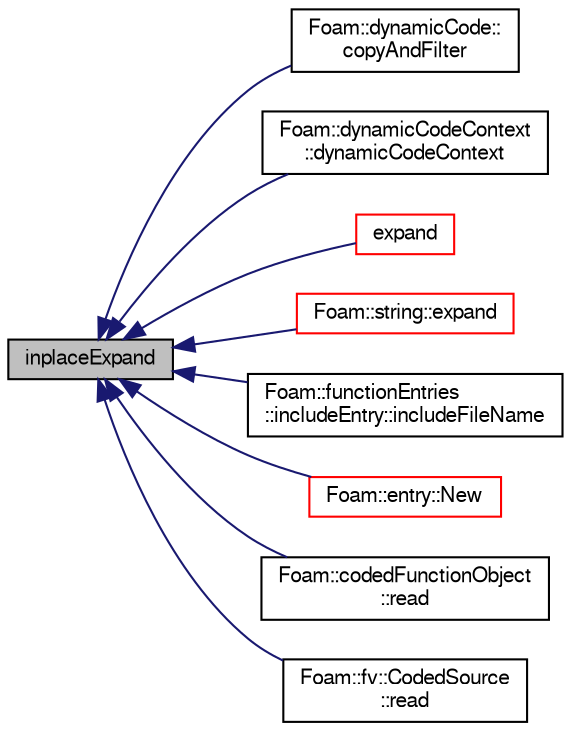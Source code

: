 digraph "inplaceExpand"
{
  bgcolor="transparent";
  edge [fontname="FreeSans",fontsize="10",labelfontname="FreeSans",labelfontsize="10"];
  node [fontname="FreeSans",fontsize="10",shape=record];
  rankdir="LR";
  Node1 [label="inplaceExpand",height=0.2,width=0.4,color="black", fillcolor="grey75", style="filled" fontcolor="black"];
  Node1 -> Node2 [dir="back",color="midnightblue",fontsize="10",style="solid",fontname="FreeSans"];
  Node2 [label="Foam::dynamicCode::\lcopyAndFilter",height=0.2,width=0.4,color="black",URL="$a00573.html#a1c5c6c6385cd29521ecf0305e3db8448",tooltip="Copy lines while expanding variables. "];
  Node1 -> Node3 [dir="back",color="midnightblue",fontsize="10",style="solid",fontname="FreeSans"];
  Node3 [label="Foam::dynamicCodeContext\l::dynamicCodeContext",height=0.2,width=0.4,color="black",URL="$a00574.html#aaf616cf1d1395ba4d720994dc0d56732",tooltip="Construct from a dictionary. "];
  Node1 -> Node4 [dir="back",color="midnightblue",fontsize="10",style="solid",fontname="FreeSans"];
  Node4 [label="expand",height=0.2,width=0.4,color="red",URL="$a10318.html#ab41d029160c93b62b379cdbfbc2918a7",tooltip="Expand occurences of variables according to the mapping. "];
  Node1 -> Node5 [dir="back",color="midnightblue",fontsize="10",style="solid",fontname="FreeSans"];
  Node5 [label="Foam::string::expand",height=0.2,width=0.4,color="red",URL="$a02389.html#a99762e1bec412804aad30b9752abbac2",tooltip="Expand initial tildes and all occurences of environment variables. "];
  Node1 -> Node6 [dir="back",color="midnightblue",fontsize="10",style="solid",fontname="FreeSans"];
  Node6 [label="Foam::functionEntries\l::includeEntry::includeFileName",height=0.2,width=0.4,color="black",URL="$a01012.html#a9cbd98ead2bb7538e417330caa3bc452",tooltip="Read the include fileName from Istream, expand and return. "];
  Node1 -> Node7 [dir="back",color="midnightblue",fontsize="10",style="solid",fontname="FreeSans"];
  Node7 [label="Foam::entry::New",height=0.2,width=0.4,color="red",URL="$a00638.html#a8a226a546ec766d55192e65b55f87715",tooltip="Construct from Istream and insert into dictionary. "];
  Node1 -> Node8 [dir="back",color="midnightblue",fontsize="10",style="solid",fontname="FreeSans"];
  Node8 [label="Foam::codedFunctionObject\l::read",height=0.2,width=0.4,color="black",URL="$a00294.html#afac0600fef97b05534a595ce00b272ed",tooltip="Read and set the function object if its data have changed. "];
  Node1 -> Node9 [dir="back",color="midnightblue",fontsize="10",style="solid",fontname="FreeSans"];
  Node9 [label="Foam::fv::CodedSource\l::read",height=0.2,width=0.4,color="black",URL="$a00296.html#a6ce0c64db98eb6144d363dbfc86104eb",tooltip="Read source dictionary. "];
}
